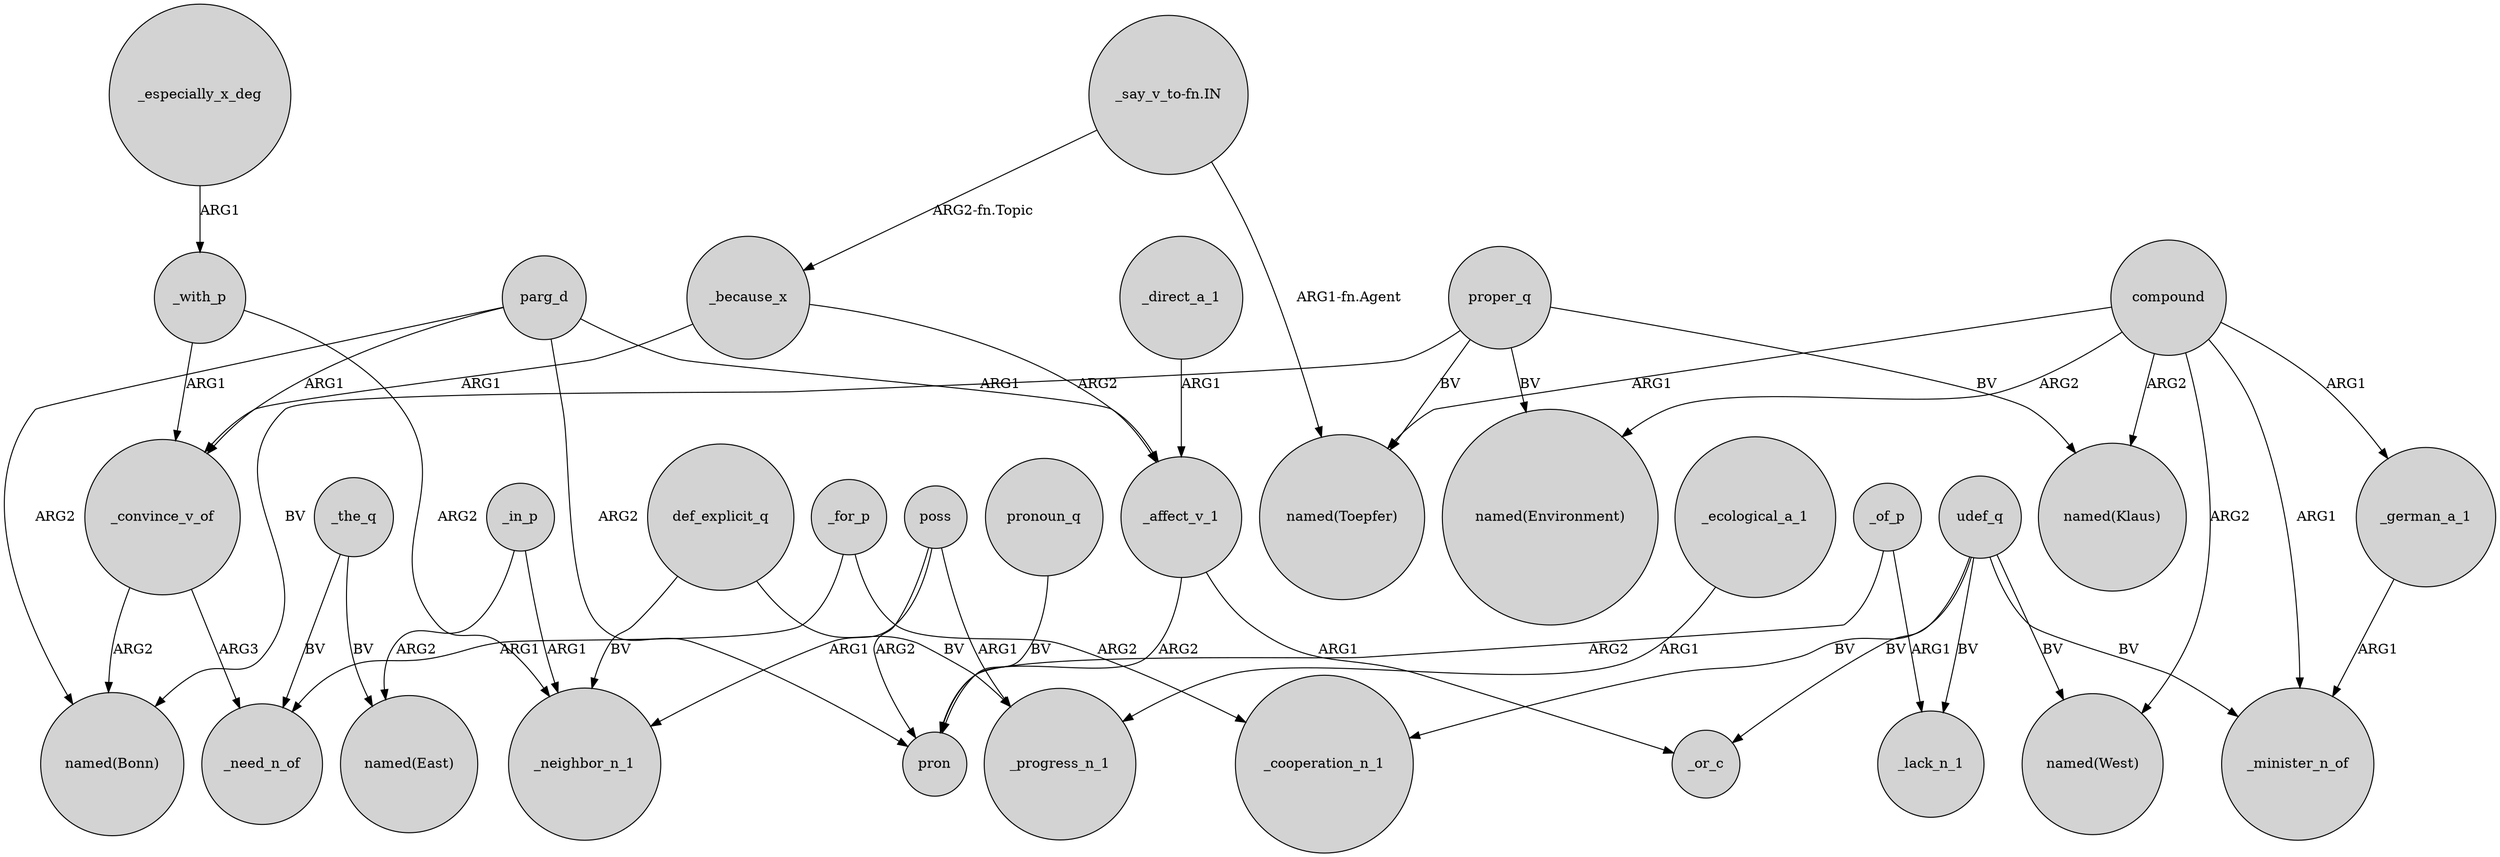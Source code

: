 digraph {
	node [shape=circle style=filled]
	proper_q -> "named(Bonn)" [label=BV]
	compound -> "named(Klaus)" [label=ARG2]
	compound -> "named(West)" [label=ARG2]
	_because_x -> _convince_v_of [label=ARG1]
	"_say_v_to-fn.IN" -> "named(Toepfer)" [label="ARG1-fn.Agent"]
	poss -> pron [label=ARG2]
	_of_p -> _lack_n_1 [label=ARG1]
	_the_q -> "named(East)" [label=BV]
	compound -> "named(Environment)" [label=ARG2]
	_affect_v_1 -> pron [label=ARG2]
	_for_p -> _need_n_of [label=ARG1]
	_in_p -> "named(East)" [label=ARG2]
	_convince_v_of -> "named(Bonn)" [label=ARG2]
	poss -> _neighbor_n_1 [label=ARG1]
	udef_q -> _or_c [label=BV]
	_for_p -> _cooperation_n_1 [label=ARG2]
	"_say_v_to-fn.IN" -> _because_x [label="ARG2-fn.Topic"]
	parg_d -> pron [label=ARG2]
	compound -> "named(Toepfer)" [label=ARG1]
	pronoun_q -> pron [label=BV]
	def_explicit_q -> _neighbor_n_1 [label=BV]
	_convince_v_of -> _need_n_of [label=ARG3]
	compound -> _minister_n_of [label=ARG1]
	udef_q -> "named(West)" [label=BV]
	parg_d -> "named(Bonn)" [label=ARG2]
	_affect_v_1 -> _or_c [label=ARG1]
	_in_p -> _neighbor_n_1 [label=ARG1]
	_the_q -> _need_n_of [label=BV]
	_especially_x_deg -> _with_p [label=ARG1]
	_with_p -> _convince_v_of [label=ARG1]
	_of_p -> pron [label=ARG2]
	_because_x -> _affect_v_1 [label=ARG2]
	udef_q -> _lack_n_1 [label=BV]
	udef_q -> _cooperation_n_1 [label=BV]
	proper_q -> "named(Klaus)" [label=BV]
	udef_q -> _minister_n_of [label=BV]
	poss -> _progress_n_1 [label=ARG1]
	_german_a_1 -> _minister_n_of [label=ARG1]
	parg_d -> _convince_v_of [label=ARG1]
	parg_d -> _affect_v_1 [label=ARG1]
	proper_q -> "named(Toepfer)" [label=BV]
	def_explicit_q -> _progress_n_1 [label=BV]
	_with_p -> _neighbor_n_1 [label=ARG2]
	proper_q -> "named(Environment)" [label=BV]
	_ecological_a_1 -> _progress_n_1 [label=ARG1]
	_direct_a_1 -> _affect_v_1 [label=ARG1]
	compound -> _german_a_1 [label=ARG1]
}

